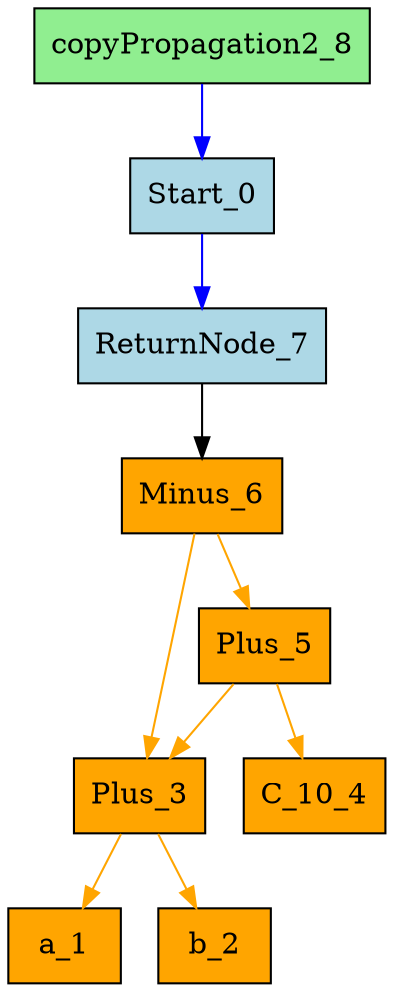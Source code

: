 digraph{
	node0 [ shape="box", style="filled", color="black", label="Start_0", fillcolor="lightblue"]
	node1 [ shape="box", style="filled", color="black", label="a_1", fillcolor="orange"]
	node2 [ shape="box", style="filled", color="black", label="b_2", fillcolor="orange"]
	node3 [ shape="box", style="filled", color="black", label="Plus_3", fillcolor="orange"]
	node4 [ shape="box", style="filled", color="black", label="C_10_4", fillcolor="orange"]
	node5 [ shape="box", style="filled", color="black", label="Plus_5", fillcolor="orange"]
	node6 [ shape="box", style="filled", color="black", label="Minus_6", fillcolor="orange"]
	node7 [ shape="box", style="filled", color="black", label="ReturnNode_7", fillcolor="lightblue"]
	node8 [ shape="box", style="filled", color="black", label="copyPropagation2_8", fillcolor="lightgreen"]

	node0 -> node7 [color="blue"]
	node3 -> node1 [color="orange"]
	node3 -> node2 [color="orange"]
	node5 -> node3 [color="orange"]
	node5 -> node4 [color="orange"]
	node6 -> node5 [color="orange"]
	node6 -> node3 [color="orange"]
	node7 -> node6
	node8 -> node0 [color="blue"]
}
